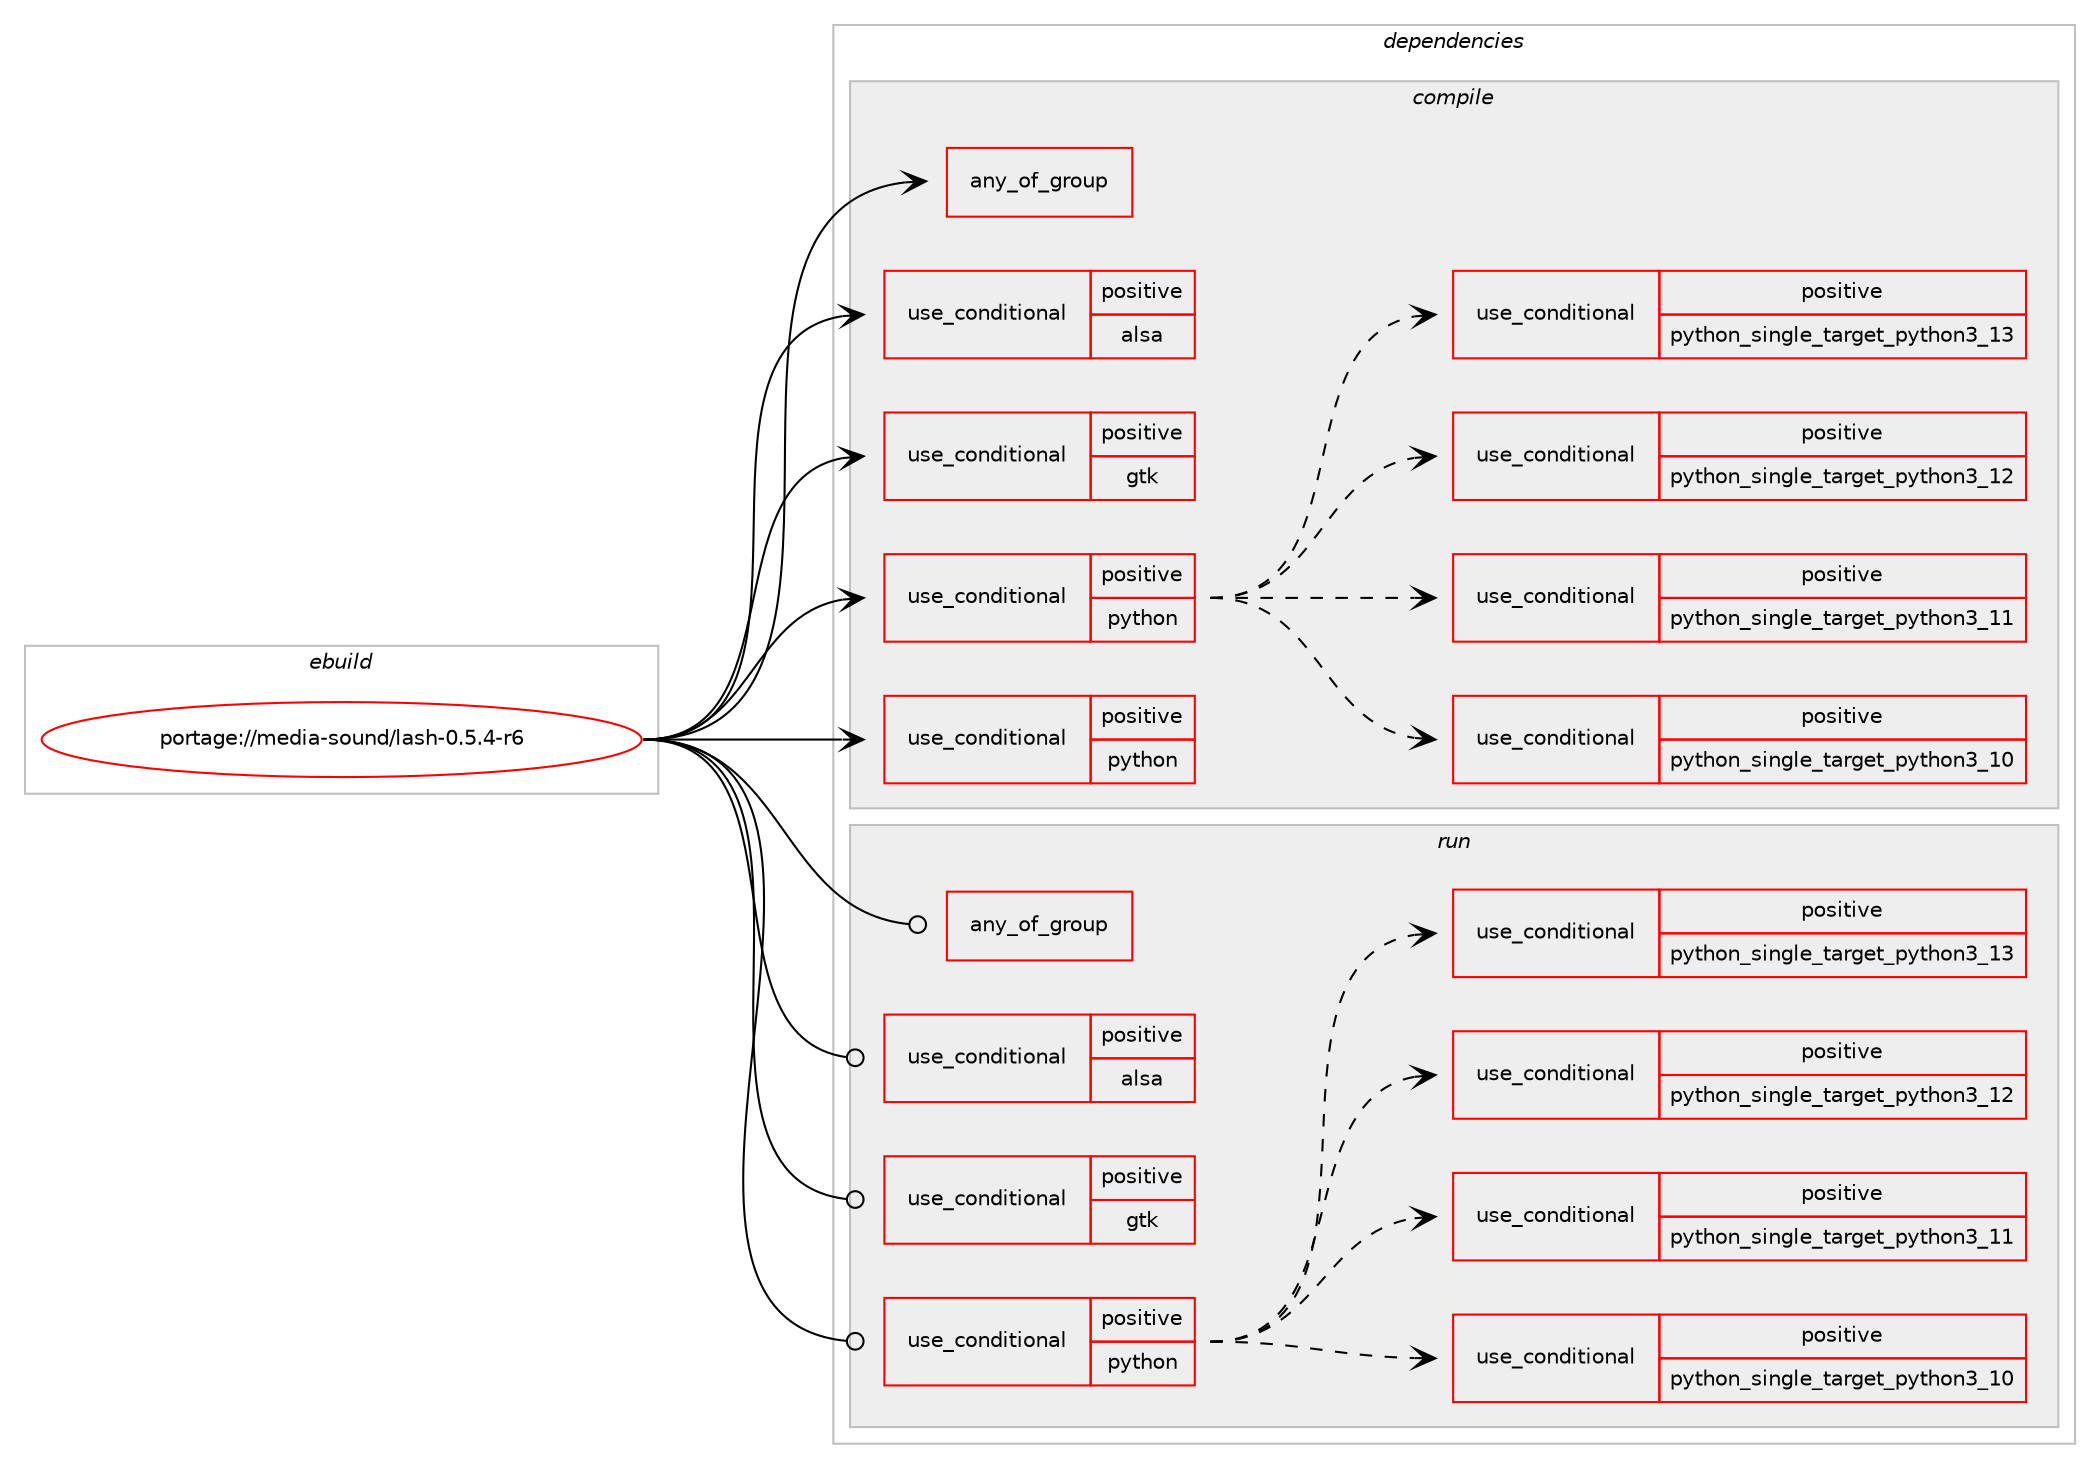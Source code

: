 digraph prolog {

# *************
# Graph options
# *************

newrank=true;
concentrate=true;
compound=true;
graph [rankdir=LR,fontname=Helvetica,fontsize=10,ranksep=1.5];#, ranksep=2.5, nodesep=0.2];
edge  [arrowhead=vee];
node  [fontname=Helvetica,fontsize=10];

# **********
# The ebuild
# **********

subgraph cluster_leftcol {
color=gray;
rank=same;
label=<<i>ebuild</i>>;
id [label="portage://media-sound/lash-0.5.4-r6", color=red, width=4, href="../media-sound/lash-0.5.4-r6.svg"];
}

# ****************
# The dependencies
# ****************

subgraph cluster_midcol {
color=gray;
label=<<i>dependencies</i>>;
subgraph cluster_compile {
fillcolor="#eeeeee";
style=filled;
label=<<i>compile</i>>;
subgraph any2233 {
dependency163578 [label=<<TABLE BORDER="0" CELLBORDER="1" CELLSPACING="0" CELLPADDING="4"><TR><TD CELLPADDING="10">any_of_group</TD></TR></TABLE>>, shape=none, color=red];# *** BEGIN UNKNOWN DEPENDENCY TYPE (TODO) ***
# dependency163578 -> package_dependency(portage://media-sound/lash-0.5.4-r6,install,no,sys-libs,readline,none,[,,],[],[])
# *** END UNKNOWN DEPENDENCY TYPE (TODO) ***

# *** BEGIN UNKNOWN DEPENDENCY TYPE (TODO) ***
# dependency163578 -> package_dependency(portage://media-sound/lash-0.5.4-r6,install,no,dev-libs,libedit,none,[,,],[],[])
# *** END UNKNOWN DEPENDENCY TYPE (TODO) ***

}
id:e -> dependency163578:w [weight=20,style="solid",arrowhead="vee"];
subgraph cond78215 {
dependency163579 [label=<<TABLE BORDER="0" CELLBORDER="1" CELLSPACING="0" CELLPADDING="4"><TR><TD ROWSPAN="3" CELLPADDING="10">use_conditional</TD></TR><TR><TD>positive</TD></TR><TR><TD>alsa</TD></TR></TABLE>>, shape=none, color=red];
# *** BEGIN UNKNOWN DEPENDENCY TYPE (TODO) ***
# dependency163579 -> package_dependency(portage://media-sound/lash-0.5.4-r6,install,no,media-libs,alsa-lib,none,[,,],[],[])
# *** END UNKNOWN DEPENDENCY TYPE (TODO) ***

}
id:e -> dependency163579:w [weight=20,style="solid",arrowhead="vee"];
subgraph cond78216 {
dependency163580 [label=<<TABLE BORDER="0" CELLBORDER="1" CELLSPACING="0" CELLPADDING="4"><TR><TD ROWSPAN="3" CELLPADDING="10">use_conditional</TD></TR><TR><TD>positive</TD></TR><TR><TD>gtk</TD></TR></TABLE>>, shape=none, color=red];
# *** BEGIN UNKNOWN DEPENDENCY TYPE (TODO) ***
# dependency163580 -> package_dependency(portage://media-sound/lash-0.5.4-r6,install,no,x11-libs,gtk+,none,[,,],[slot(2)],[])
# *** END UNKNOWN DEPENDENCY TYPE (TODO) ***

}
id:e -> dependency163580:w [weight=20,style="solid",arrowhead="vee"];
subgraph cond78217 {
dependency163581 [label=<<TABLE BORDER="0" CELLBORDER="1" CELLSPACING="0" CELLPADDING="4"><TR><TD ROWSPAN="3" CELLPADDING="10">use_conditional</TD></TR><TR><TD>positive</TD></TR><TR><TD>python</TD></TR></TABLE>>, shape=none, color=red];
subgraph cond78218 {
dependency163582 [label=<<TABLE BORDER="0" CELLBORDER="1" CELLSPACING="0" CELLPADDING="4"><TR><TD ROWSPAN="3" CELLPADDING="10">use_conditional</TD></TR><TR><TD>positive</TD></TR><TR><TD>python_single_target_python3_10</TD></TR></TABLE>>, shape=none, color=red];
# *** BEGIN UNKNOWN DEPENDENCY TYPE (TODO) ***
# dependency163582 -> package_dependency(portage://media-sound/lash-0.5.4-r6,install,no,dev-lang,python,none,[,,],[slot(3.10)],[])
# *** END UNKNOWN DEPENDENCY TYPE (TODO) ***

}
dependency163581:e -> dependency163582:w [weight=20,style="dashed",arrowhead="vee"];
subgraph cond78219 {
dependency163583 [label=<<TABLE BORDER="0" CELLBORDER="1" CELLSPACING="0" CELLPADDING="4"><TR><TD ROWSPAN="3" CELLPADDING="10">use_conditional</TD></TR><TR><TD>positive</TD></TR><TR><TD>python_single_target_python3_11</TD></TR></TABLE>>, shape=none, color=red];
# *** BEGIN UNKNOWN DEPENDENCY TYPE (TODO) ***
# dependency163583 -> package_dependency(portage://media-sound/lash-0.5.4-r6,install,no,dev-lang,python,none,[,,],[slot(3.11)],[])
# *** END UNKNOWN DEPENDENCY TYPE (TODO) ***

}
dependency163581:e -> dependency163583:w [weight=20,style="dashed",arrowhead="vee"];
subgraph cond78220 {
dependency163584 [label=<<TABLE BORDER="0" CELLBORDER="1" CELLSPACING="0" CELLPADDING="4"><TR><TD ROWSPAN="3" CELLPADDING="10">use_conditional</TD></TR><TR><TD>positive</TD></TR><TR><TD>python_single_target_python3_12</TD></TR></TABLE>>, shape=none, color=red];
# *** BEGIN UNKNOWN DEPENDENCY TYPE (TODO) ***
# dependency163584 -> package_dependency(portage://media-sound/lash-0.5.4-r6,install,no,dev-lang,python,none,[,,],[slot(3.12)],[])
# *** END UNKNOWN DEPENDENCY TYPE (TODO) ***

}
dependency163581:e -> dependency163584:w [weight=20,style="dashed",arrowhead="vee"];
subgraph cond78221 {
dependency163585 [label=<<TABLE BORDER="0" CELLBORDER="1" CELLSPACING="0" CELLPADDING="4"><TR><TD ROWSPAN="3" CELLPADDING="10">use_conditional</TD></TR><TR><TD>positive</TD></TR><TR><TD>python_single_target_python3_13</TD></TR></TABLE>>, shape=none, color=red];
# *** BEGIN UNKNOWN DEPENDENCY TYPE (TODO) ***
# dependency163585 -> package_dependency(portage://media-sound/lash-0.5.4-r6,install,no,dev-lang,python,none,[,,],[slot(3.13)],[])
# *** END UNKNOWN DEPENDENCY TYPE (TODO) ***

}
dependency163581:e -> dependency163585:w [weight=20,style="dashed",arrowhead="vee"];
}
id:e -> dependency163581:w [weight=20,style="solid",arrowhead="vee"];
subgraph cond78222 {
dependency163586 [label=<<TABLE BORDER="0" CELLBORDER="1" CELLSPACING="0" CELLPADDING="4"><TR><TD ROWSPAN="3" CELLPADDING="10">use_conditional</TD></TR><TR><TD>positive</TD></TR><TR><TD>python</TD></TR></TABLE>>, shape=none, color=red];
# *** BEGIN UNKNOWN DEPENDENCY TYPE (TODO) ***
# dependency163586 -> package_dependency(portage://media-sound/lash-0.5.4-r6,install,no,dev-lang,swig,none,[,,],[],[])
# *** END UNKNOWN DEPENDENCY TYPE (TODO) ***

}
id:e -> dependency163586:w [weight=20,style="solid",arrowhead="vee"];
# *** BEGIN UNKNOWN DEPENDENCY TYPE (TODO) ***
# id -> package_dependency(portage://media-sound/lash-0.5.4-r6,install,no,dev-libs,libxml2,none,[,,],[],[])
# *** END UNKNOWN DEPENDENCY TYPE (TODO) ***

# *** BEGIN UNKNOWN DEPENDENCY TYPE (TODO) ***
# id -> package_dependency(portage://media-sound/lash-0.5.4-r6,install,no,sys-apps,util-linux,none,[,,],[],[use(optenable(abi_x86_32),negative),use(optenable(abi_x86_64),negative),use(optenable(abi_x86_x32),negative),use(optenable(abi_mips_n32),negative),use(optenable(abi_mips_n64),negative),use(optenable(abi_mips_o32),negative),use(optenable(abi_s390_32),negative),use(optenable(abi_s390_64),negative)])
# *** END UNKNOWN DEPENDENCY TYPE (TODO) ***

# *** BEGIN UNKNOWN DEPENDENCY TYPE (TODO) ***
# id -> package_dependency(portage://media-sound/lash-0.5.4-r6,install,no,virtual,jack,none,[,,],[],[])
# *** END UNKNOWN DEPENDENCY TYPE (TODO) ***

}
subgraph cluster_compileandrun {
fillcolor="#eeeeee";
style=filled;
label=<<i>compile and run</i>>;
}
subgraph cluster_run {
fillcolor="#eeeeee";
style=filled;
label=<<i>run</i>>;
subgraph any2234 {
dependency163587 [label=<<TABLE BORDER="0" CELLBORDER="1" CELLSPACING="0" CELLPADDING="4"><TR><TD CELLPADDING="10">any_of_group</TD></TR></TABLE>>, shape=none, color=red];# *** BEGIN UNKNOWN DEPENDENCY TYPE (TODO) ***
# dependency163587 -> package_dependency(portage://media-sound/lash-0.5.4-r6,run,no,sys-libs,readline,none,[,,],[],[])
# *** END UNKNOWN DEPENDENCY TYPE (TODO) ***

# *** BEGIN UNKNOWN DEPENDENCY TYPE (TODO) ***
# dependency163587 -> package_dependency(portage://media-sound/lash-0.5.4-r6,run,no,dev-libs,libedit,none,[,,],[],[])
# *** END UNKNOWN DEPENDENCY TYPE (TODO) ***

}
id:e -> dependency163587:w [weight=20,style="solid",arrowhead="odot"];
subgraph cond78223 {
dependency163588 [label=<<TABLE BORDER="0" CELLBORDER="1" CELLSPACING="0" CELLPADDING="4"><TR><TD ROWSPAN="3" CELLPADDING="10">use_conditional</TD></TR><TR><TD>positive</TD></TR><TR><TD>alsa</TD></TR></TABLE>>, shape=none, color=red];
# *** BEGIN UNKNOWN DEPENDENCY TYPE (TODO) ***
# dependency163588 -> package_dependency(portage://media-sound/lash-0.5.4-r6,run,no,media-libs,alsa-lib,none,[,,],[],[])
# *** END UNKNOWN DEPENDENCY TYPE (TODO) ***

}
id:e -> dependency163588:w [weight=20,style="solid",arrowhead="odot"];
subgraph cond78224 {
dependency163589 [label=<<TABLE BORDER="0" CELLBORDER="1" CELLSPACING="0" CELLPADDING="4"><TR><TD ROWSPAN="3" CELLPADDING="10">use_conditional</TD></TR><TR><TD>positive</TD></TR><TR><TD>gtk</TD></TR></TABLE>>, shape=none, color=red];
# *** BEGIN UNKNOWN DEPENDENCY TYPE (TODO) ***
# dependency163589 -> package_dependency(portage://media-sound/lash-0.5.4-r6,run,no,x11-libs,gtk+,none,[,,],[slot(2)],[])
# *** END UNKNOWN DEPENDENCY TYPE (TODO) ***

}
id:e -> dependency163589:w [weight=20,style="solid",arrowhead="odot"];
subgraph cond78225 {
dependency163590 [label=<<TABLE BORDER="0" CELLBORDER="1" CELLSPACING="0" CELLPADDING="4"><TR><TD ROWSPAN="3" CELLPADDING="10">use_conditional</TD></TR><TR><TD>positive</TD></TR><TR><TD>python</TD></TR></TABLE>>, shape=none, color=red];
subgraph cond78226 {
dependency163591 [label=<<TABLE BORDER="0" CELLBORDER="1" CELLSPACING="0" CELLPADDING="4"><TR><TD ROWSPAN="3" CELLPADDING="10">use_conditional</TD></TR><TR><TD>positive</TD></TR><TR><TD>python_single_target_python3_10</TD></TR></TABLE>>, shape=none, color=red];
# *** BEGIN UNKNOWN DEPENDENCY TYPE (TODO) ***
# dependency163591 -> package_dependency(portage://media-sound/lash-0.5.4-r6,run,no,dev-lang,python,none,[,,],[slot(3.10)],[])
# *** END UNKNOWN DEPENDENCY TYPE (TODO) ***

}
dependency163590:e -> dependency163591:w [weight=20,style="dashed",arrowhead="vee"];
subgraph cond78227 {
dependency163592 [label=<<TABLE BORDER="0" CELLBORDER="1" CELLSPACING="0" CELLPADDING="4"><TR><TD ROWSPAN="3" CELLPADDING="10">use_conditional</TD></TR><TR><TD>positive</TD></TR><TR><TD>python_single_target_python3_11</TD></TR></TABLE>>, shape=none, color=red];
# *** BEGIN UNKNOWN DEPENDENCY TYPE (TODO) ***
# dependency163592 -> package_dependency(portage://media-sound/lash-0.5.4-r6,run,no,dev-lang,python,none,[,,],[slot(3.11)],[])
# *** END UNKNOWN DEPENDENCY TYPE (TODO) ***

}
dependency163590:e -> dependency163592:w [weight=20,style="dashed",arrowhead="vee"];
subgraph cond78228 {
dependency163593 [label=<<TABLE BORDER="0" CELLBORDER="1" CELLSPACING="0" CELLPADDING="4"><TR><TD ROWSPAN="3" CELLPADDING="10">use_conditional</TD></TR><TR><TD>positive</TD></TR><TR><TD>python_single_target_python3_12</TD></TR></TABLE>>, shape=none, color=red];
# *** BEGIN UNKNOWN DEPENDENCY TYPE (TODO) ***
# dependency163593 -> package_dependency(portage://media-sound/lash-0.5.4-r6,run,no,dev-lang,python,none,[,,],[slot(3.12)],[])
# *** END UNKNOWN DEPENDENCY TYPE (TODO) ***

}
dependency163590:e -> dependency163593:w [weight=20,style="dashed",arrowhead="vee"];
subgraph cond78229 {
dependency163594 [label=<<TABLE BORDER="0" CELLBORDER="1" CELLSPACING="0" CELLPADDING="4"><TR><TD ROWSPAN="3" CELLPADDING="10">use_conditional</TD></TR><TR><TD>positive</TD></TR><TR><TD>python_single_target_python3_13</TD></TR></TABLE>>, shape=none, color=red];
# *** BEGIN UNKNOWN DEPENDENCY TYPE (TODO) ***
# dependency163594 -> package_dependency(portage://media-sound/lash-0.5.4-r6,run,no,dev-lang,python,none,[,,],[slot(3.13)],[])
# *** END UNKNOWN DEPENDENCY TYPE (TODO) ***

}
dependency163590:e -> dependency163594:w [weight=20,style="dashed",arrowhead="vee"];
}
id:e -> dependency163590:w [weight=20,style="solid",arrowhead="odot"];
# *** BEGIN UNKNOWN DEPENDENCY TYPE (TODO) ***
# id -> package_dependency(portage://media-sound/lash-0.5.4-r6,run,no,dev-libs,libxml2,none,[,,],[],[])
# *** END UNKNOWN DEPENDENCY TYPE (TODO) ***

# *** BEGIN UNKNOWN DEPENDENCY TYPE (TODO) ***
# id -> package_dependency(portage://media-sound/lash-0.5.4-r6,run,no,sys-apps,util-linux,none,[,,],[],[use(optenable(abi_x86_32),negative),use(optenable(abi_x86_64),negative),use(optenable(abi_x86_x32),negative),use(optenable(abi_mips_n32),negative),use(optenable(abi_mips_n64),negative),use(optenable(abi_mips_o32),negative),use(optenable(abi_s390_32),negative),use(optenable(abi_s390_64),negative)])
# *** END UNKNOWN DEPENDENCY TYPE (TODO) ***

# *** BEGIN UNKNOWN DEPENDENCY TYPE (TODO) ***
# id -> package_dependency(portage://media-sound/lash-0.5.4-r6,run,no,virtual,jack,none,[,,],[],[])
# *** END UNKNOWN DEPENDENCY TYPE (TODO) ***

}
}

# **************
# The candidates
# **************

subgraph cluster_choices {
rank=same;
color=gray;
label=<<i>candidates</i>>;

}

}
